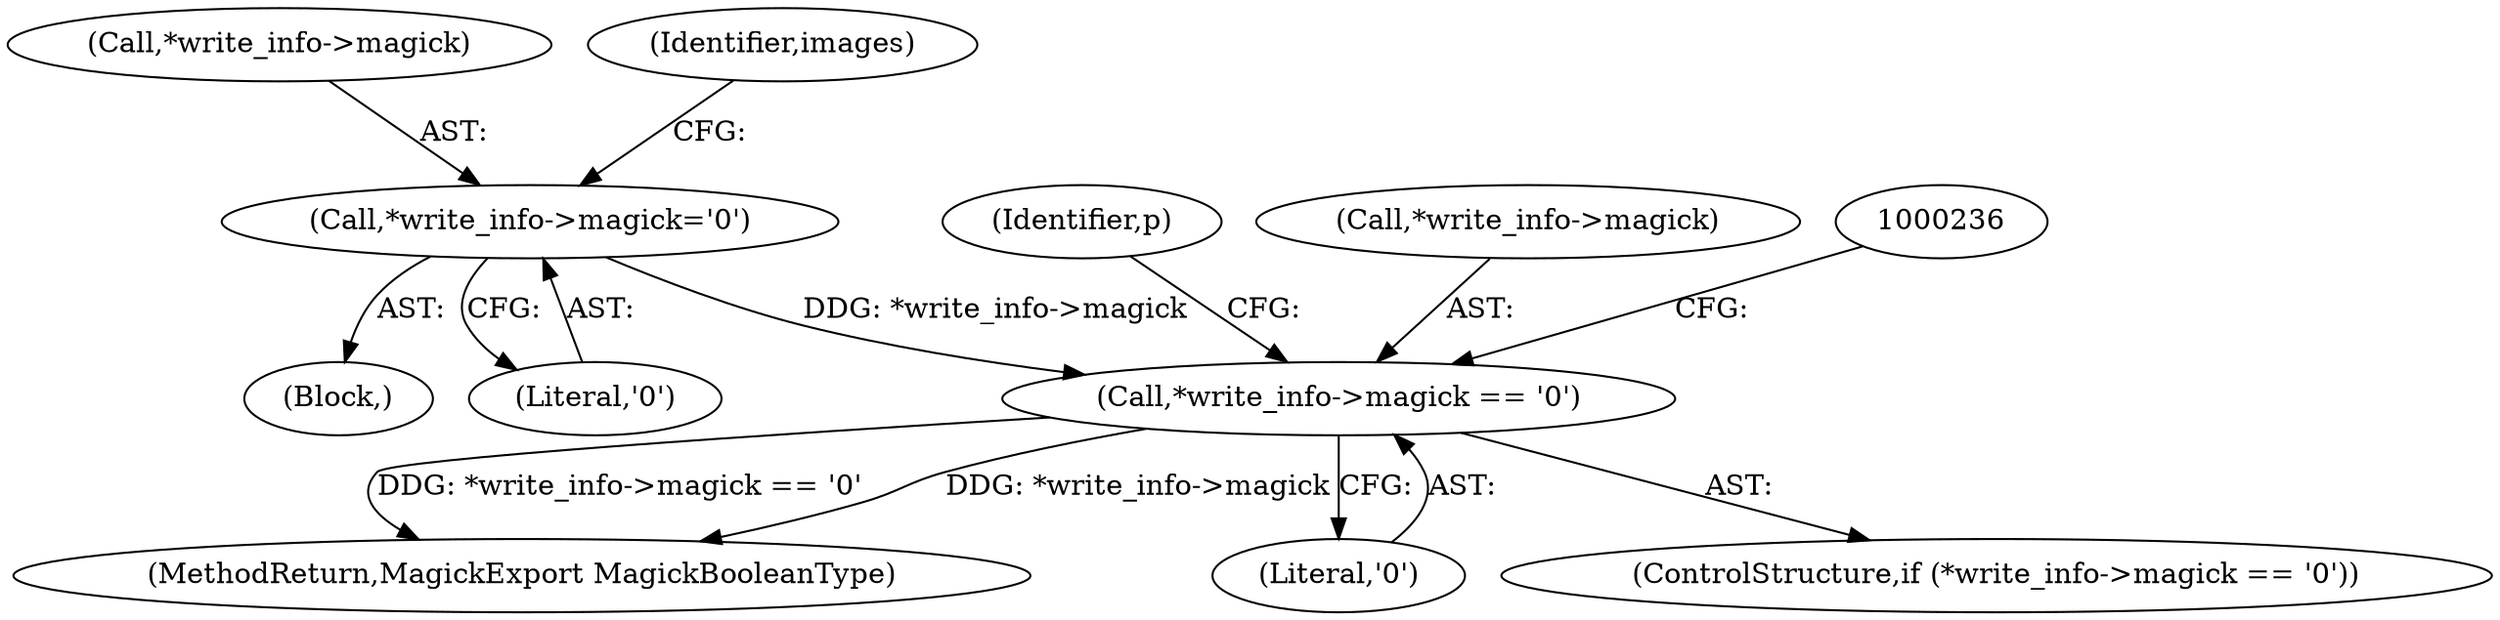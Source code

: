 digraph "0_ImageMagick_5b4bebaa91849c592a8448bc353ab25a54ff8c44@API" {
"1000229" [label="(Call,*write_info->magick == '\0')"];
"1000165" [label="(Call,*write_info->magick='\0')"];
"1000408" [label="(MethodReturn,MagickExport MagickBooleanType)"];
"1000107" [label="(Block,)"];
"1000234" [label="(Literal,'\0')"];
"1000166" [label="(Call,*write_info->magick)"];
"1000246" [label="(Identifier,p)"];
"1000165" [label="(Call,*write_info->magick='\0')"];
"1000172" [label="(Identifier,images)"];
"1000170" [label="(Literal,'\0')"];
"1000229" [label="(Call,*write_info->magick == '\0')"];
"1000228" [label="(ControlStructure,if (*write_info->magick == '\0'))"];
"1000230" [label="(Call,*write_info->magick)"];
"1000229" -> "1000228"  [label="AST: "];
"1000229" -> "1000234"  [label="CFG: "];
"1000230" -> "1000229"  [label="AST: "];
"1000234" -> "1000229"  [label="AST: "];
"1000236" -> "1000229"  [label="CFG: "];
"1000246" -> "1000229"  [label="CFG: "];
"1000229" -> "1000408"  [label="DDG: *write_info->magick == '\0'"];
"1000229" -> "1000408"  [label="DDG: *write_info->magick"];
"1000165" -> "1000229"  [label="DDG: *write_info->magick"];
"1000165" -> "1000107"  [label="AST: "];
"1000165" -> "1000170"  [label="CFG: "];
"1000166" -> "1000165"  [label="AST: "];
"1000170" -> "1000165"  [label="AST: "];
"1000172" -> "1000165"  [label="CFG: "];
}
